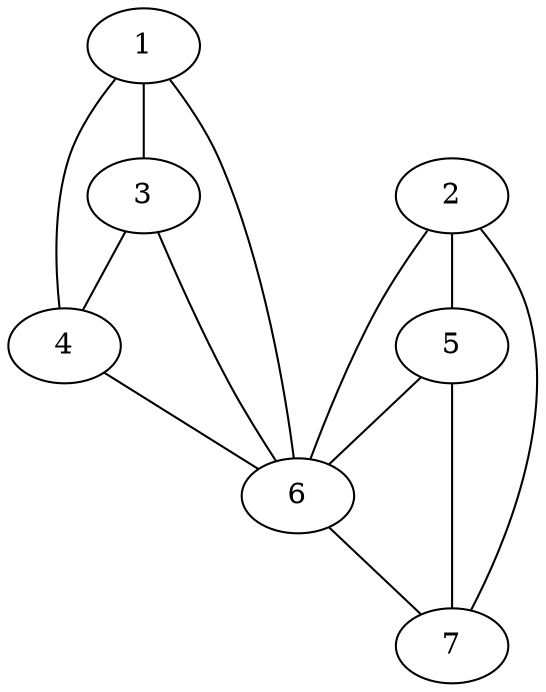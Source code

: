 graph pdb1iyf {
	1	 [aaLength=13,
		sequence=VDSDTSIFQLKEV,
		type=0];
	3	 [aaLength=5,
		sequence=RFNSS,
		type=1];
	1 -- 3	 [distance0="11.60365",
		frequency=1,
		type0=1];
	4	 [aaLength=6,
		sequence=PLGSMI,
		type=1];
	1 -- 4	 [distance0="20.33826",
		frequency=1,
		type0=2];
	2	 [aaLength=6,
		sequence=RNDWTV,
		type=0];
	6	 [aaLength=4,
		sequence=PADQ,
		type=1];
	2 -- 6	 [distance0="22.79323",
		frequency=1,
		type0=3];
	5	 [aaLength=7,
		sequence=CDLDQQS,
		type=1];
	2 -- 5	 [distance0="19.68581",
		distance1="2.0",
		frequency=2,
		type0=1,
		type1=4];
	7	 [aaLength=2,
		sequence=VI,
		type=1];
	2 -- 7	 [distance0="19.68581",
		frequency=1,
		type0=2];
	3 -- 6	 [distance0="31.0",
		distance1="26.0",
		frequency=2,
		type0=3,
		type1=4];
	3 -- 4	 [distance0="9.0",
		frequency=1,
		type0=1];
	4 -- 6	 [distance0="40.0",
		frequency=1,
		type0=3];
	5 -- 6	 [distance0="22.0",
		frequency=1,
		type0=3];
	5 -- 7	 [distance0="16.0",
		frequency=1,
		type0=1];
	6 -- 1	 [distance0="20.33826",
		frequency=1,
		type0=2];
	6 -- 7	 [distance0="6.0",
		distance1="2.0",
		frequency=2,
		type0=1,
		type1=4];
}
